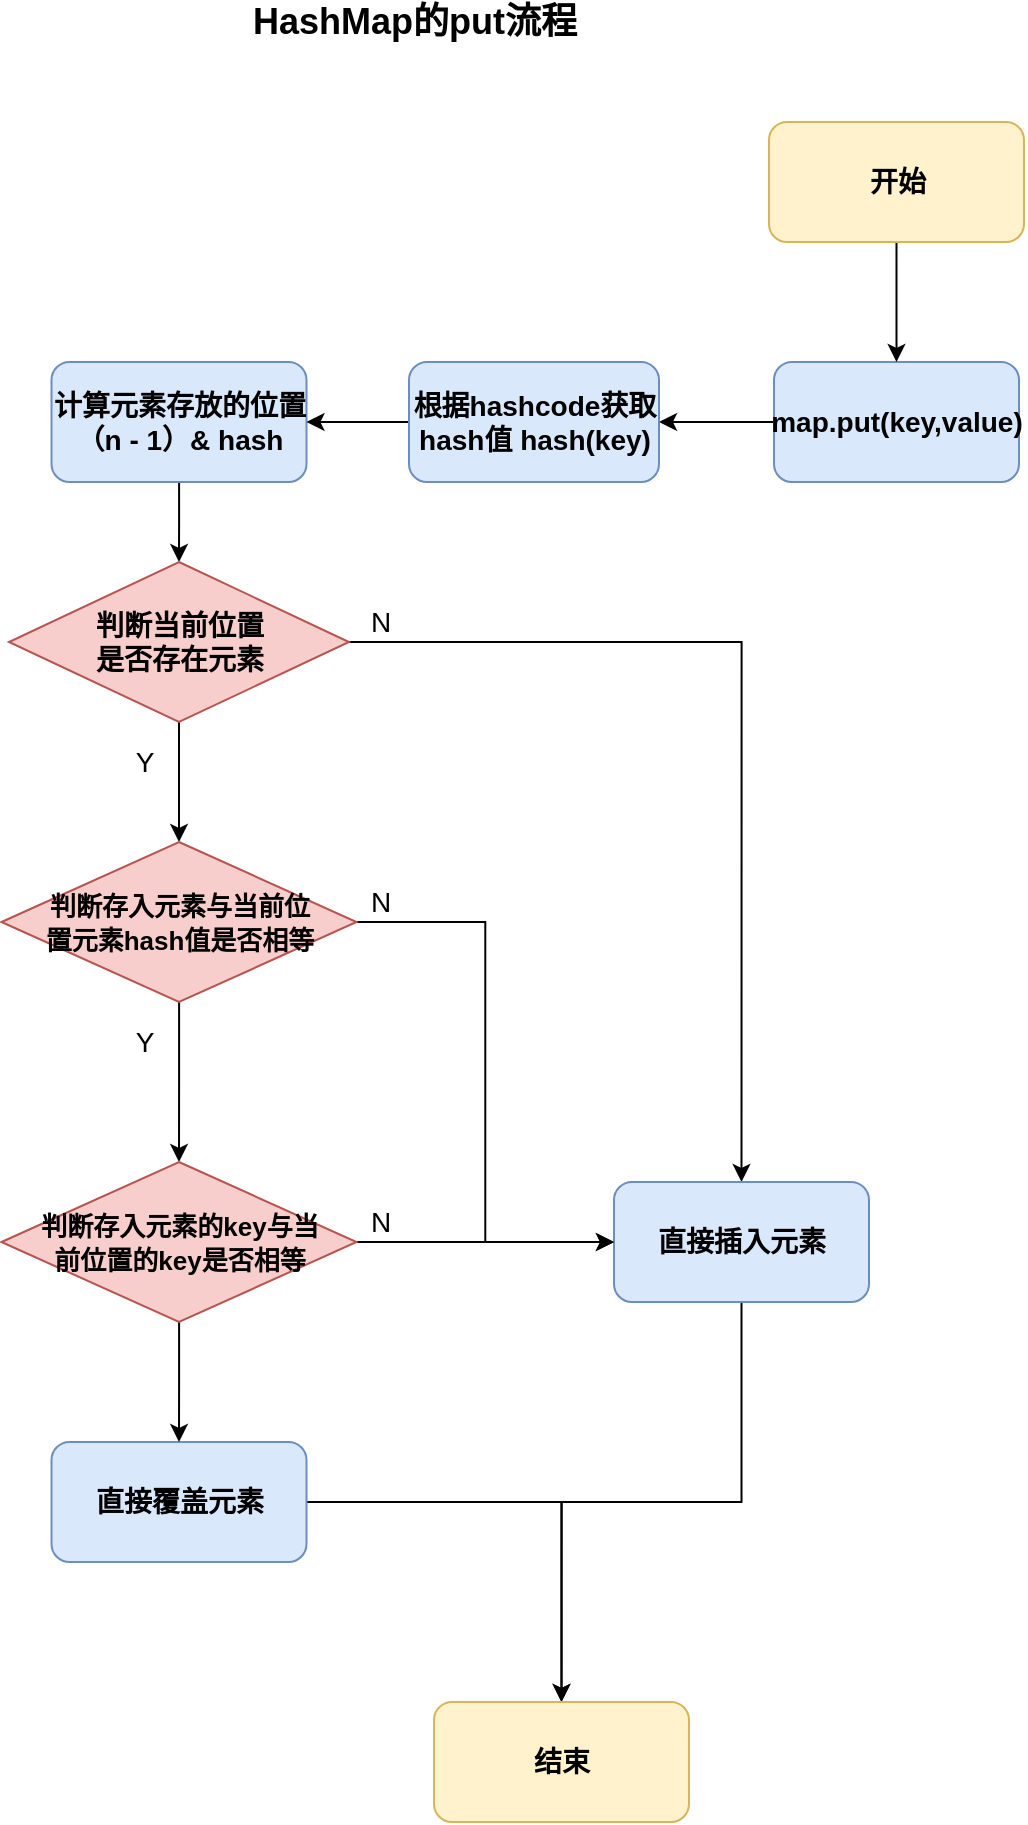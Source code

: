 <mxfile version="19.0.0" type="github">
  <diagram id="WBBzrLVB4H3pHpH7rxZI" name="Page-1">
    <mxGraphModel dx="1422" dy="762" grid="1" gridSize="10" guides="1" tooltips="1" connect="1" arrows="1" fold="1" page="1" pageScale="1" pageWidth="2339" pageHeight="3300" math="0" shadow="0">
      <root>
        <mxCell id="0" />
        <mxCell id="1" parent="0" />
        <mxCell id="qMlEdyEDlKEKImTxNxm0-36" style="edgeStyle=orthogonalEdgeStyle;rounded=0;orthogonalLoop=1;jettySize=auto;html=1;exitX=0;exitY=0.5;exitDx=0;exitDy=0;entryX=1;entryY=0.5;entryDx=0;entryDy=0;fontSize=13;" parent="1" source="qMlEdyEDlKEKImTxNxm0-1" target="qMlEdyEDlKEKImTxNxm0-4" edge="1">
          <mxGeometry relative="1" as="geometry" />
        </mxCell>
        <mxCell id="qMlEdyEDlKEKImTxNxm0-1" value="&lt;font style=&quot;font-size: 14px;&quot;&gt;&lt;b&gt;map.put(key,value)&lt;/b&gt;&lt;/font&gt;" style="rounded=1;whiteSpace=wrap;html=1;fillColor=#dae8fc;strokeColor=#6c8ebf;" parent="1" vertex="1">
          <mxGeometry x="800" y="330" width="122.5" height="60" as="geometry" />
        </mxCell>
        <mxCell id="qMlEdyEDlKEKImTxNxm0-2" value="&lt;font style=&quot;font-size: 18px;&quot;&gt;&lt;b&gt;HashMap的put流程&lt;/b&gt;&lt;/font&gt;" style="text;html=1;align=center;verticalAlign=middle;resizable=0;points=[];autosize=1;strokeColor=none;fillColor=none;" parent="1" vertex="1">
          <mxGeometry x="530" y="150" width="180" height="20" as="geometry" />
        </mxCell>
        <mxCell id="qMlEdyEDlKEKImTxNxm0-7" value="" style="edgeStyle=orthogonalEdgeStyle;rounded=0;orthogonalLoop=1;jettySize=auto;html=1;fontSize=14;" parent="1" source="qMlEdyEDlKEKImTxNxm0-3" target="qMlEdyEDlKEKImTxNxm0-6" edge="1">
          <mxGeometry relative="1" as="geometry" />
        </mxCell>
        <mxCell id="qMlEdyEDlKEKImTxNxm0-3" value="&lt;font style=&quot;font-size: 14px;&quot;&gt;&lt;b&gt;计算元素存放的位置&lt;br&gt;（n - 1）&amp;amp; hash&lt;/b&gt;&lt;/font&gt;" style="rounded=1;whiteSpace=wrap;html=1;fillColor=#dae8fc;strokeColor=#6c8ebf;" parent="1" vertex="1">
          <mxGeometry x="438.75" y="330" width="127.5" height="60" as="geometry" />
        </mxCell>
        <mxCell id="qMlEdyEDlKEKImTxNxm0-8" style="edgeStyle=orthogonalEdgeStyle;rounded=0;orthogonalLoop=1;jettySize=auto;html=1;exitX=0;exitY=0.5;exitDx=0;exitDy=0;fontSize=14;" parent="1" source="qMlEdyEDlKEKImTxNxm0-4" target="qMlEdyEDlKEKImTxNxm0-3" edge="1">
          <mxGeometry relative="1" as="geometry" />
        </mxCell>
        <mxCell id="qMlEdyEDlKEKImTxNxm0-4" value="&lt;font style=&quot;font-size: 14px;&quot;&gt;&lt;b&gt;根据hashcode获取hash值 hash(key)&lt;/b&gt;&lt;/font&gt;" style="rounded=1;whiteSpace=wrap;html=1;fillColor=#dae8fc;strokeColor=#6c8ebf;" parent="1" vertex="1">
          <mxGeometry x="617.5" y="330" width="125" height="60" as="geometry" />
        </mxCell>
        <mxCell id="qMlEdyEDlKEKImTxNxm0-11" style="edgeStyle=orthogonalEdgeStyle;rounded=0;orthogonalLoop=1;jettySize=auto;html=1;entryX=0.5;entryY=0;entryDx=0;entryDy=0;fontSize=14;" parent="1" source="qMlEdyEDlKEKImTxNxm0-6" target="qMlEdyEDlKEKImTxNxm0-10" edge="1">
          <mxGeometry relative="1" as="geometry" />
        </mxCell>
        <mxCell id="qMlEdyEDlKEKImTxNxm0-16" style="edgeStyle=orthogonalEdgeStyle;rounded=0;orthogonalLoop=1;jettySize=auto;html=1;entryX=0.5;entryY=0;entryDx=0;entryDy=0;fontSize=13;" parent="1" source="qMlEdyEDlKEKImTxNxm0-6" target="qMlEdyEDlKEKImTxNxm0-15" edge="1">
          <mxGeometry relative="1" as="geometry" />
        </mxCell>
        <mxCell id="qMlEdyEDlKEKImTxNxm0-6" value="&lt;b style=&quot;&quot;&gt;判断当前位置&lt;br&gt;是否存在元素&lt;/b&gt;" style="rhombus;whiteSpace=wrap;html=1;fontSize=14;fillColor=#f8cecc;strokeColor=#b85450;" parent="1" vertex="1">
          <mxGeometry x="417.5" y="430" width="170" height="80" as="geometry" />
        </mxCell>
        <mxCell id="qMlEdyEDlKEKImTxNxm0-33" style="edgeStyle=orthogonalEdgeStyle;rounded=0;orthogonalLoop=1;jettySize=auto;html=1;entryX=0.5;entryY=0;entryDx=0;entryDy=0;fontSize=13;" parent="1" source="qMlEdyEDlKEKImTxNxm0-10" target="qMlEdyEDlKEKImTxNxm0-31" edge="1">
          <mxGeometry relative="1" as="geometry" />
        </mxCell>
        <mxCell id="qMlEdyEDlKEKImTxNxm0-10" value="&lt;span style=&quot;font-size: 14px;&quot;&gt;&lt;b&gt;直接插入元素&lt;/b&gt;&lt;/span&gt;" style="rounded=1;whiteSpace=wrap;html=1;fillColor=#dae8fc;strokeColor=#6c8ebf;" parent="1" vertex="1">
          <mxGeometry x="720" y="740" width="127.5" height="60" as="geometry" />
        </mxCell>
        <mxCell id="qMlEdyEDlKEKImTxNxm0-13" value="N" style="text;html=1;align=center;verticalAlign=middle;resizable=0;points=[];autosize=1;strokeColor=none;fillColor=none;fontSize=14;" parent="1" vertex="1">
          <mxGeometry x="587.5" y="450" width="30" height="20" as="geometry" />
        </mxCell>
        <mxCell id="qMlEdyEDlKEKImTxNxm0-24" style="edgeStyle=orthogonalEdgeStyle;rounded=0;orthogonalLoop=1;jettySize=auto;html=1;entryX=0.5;entryY=0;entryDx=0;entryDy=0;fontSize=13;" parent="1" source="qMlEdyEDlKEKImTxNxm0-15" target="qMlEdyEDlKEKImTxNxm0-23" edge="1">
          <mxGeometry relative="1" as="geometry" />
        </mxCell>
        <mxCell id="qMlEdyEDlKEKImTxNxm0-25" style="edgeStyle=orthogonalEdgeStyle;rounded=0;orthogonalLoop=1;jettySize=auto;html=1;entryX=0;entryY=0.5;entryDx=0;entryDy=0;fontSize=13;" parent="1" source="qMlEdyEDlKEKImTxNxm0-15" target="qMlEdyEDlKEKImTxNxm0-10" edge="1">
          <mxGeometry relative="1" as="geometry" />
        </mxCell>
        <mxCell id="qMlEdyEDlKEKImTxNxm0-15" value="&lt;b style=&quot;font-size: 13px;&quot;&gt;判断存入元素与当前位&lt;br&gt;置元素hash值是否相等&lt;/b&gt;" style="rhombus;whiteSpace=wrap;html=1;fontSize=14;fillColor=#f8cecc;strokeColor=#b85450;" parent="1" vertex="1">
          <mxGeometry x="413.75" y="570" width="177.5" height="80" as="geometry" />
        </mxCell>
        <mxCell id="qMlEdyEDlKEKImTxNxm0-17" value="Y" style="text;html=1;align=center;verticalAlign=middle;resizable=0;points=[];autosize=1;strokeColor=none;fillColor=none;fontSize=14;" parent="1" vertex="1">
          <mxGeometry x="475" y="520" width="20" height="20" as="geometry" />
        </mxCell>
        <mxCell id="qMlEdyEDlKEKImTxNxm0-21" value="N" style="text;html=1;align=center;verticalAlign=middle;resizable=0;points=[];autosize=1;strokeColor=none;fillColor=none;fontSize=14;" parent="1" vertex="1">
          <mxGeometry x="587.5" y="590" width="30" height="20" as="geometry" />
        </mxCell>
        <mxCell id="qMlEdyEDlKEKImTxNxm0-32" style="edgeStyle=orthogonalEdgeStyle;rounded=0;orthogonalLoop=1;jettySize=auto;html=1;fontSize=13;" parent="1" source="qMlEdyEDlKEKImTxNxm0-22" target="qMlEdyEDlKEKImTxNxm0-31" edge="1">
          <mxGeometry relative="1" as="geometry" />
        </mxCell>
        <mxCell id="qMlEdyEDlKEKImTxNxm0-22" value="&lt;span style=&quot;font-size: 14px;&quot;&gt;&lt;b&gt;直接覆盖元素&lt;/b&gt;&lt;/span&gt;" style="rounded=1;whiteSpace=wrap;html=1;fillColor=#dae8fc;strokeColor=#6c8ebf;" parent="1" vertex="1">
          <mxGeometry x="438.75" y="870" width="127.5" height="60" as="geometry" />
        </mxCell>
        <mxCell id="qMlEdyEDlKEKImTxNxm0-28" style="edgeStyle=orthogonalEdgeStyle;rounded=0;orthogonalLoop=1;jettySize=auto;html=1;entryX=0;entryY=0.5;entryDx=0;entryDy=0;fontSize=13;" parent="1" source="qMlEdyEDlKEKImTxNxm0-23" target="qMlEdyEDlKEKImTxNxm0-10" edge="1">
          <mxGeometry relative="1" as="geometry" />
        </mxCell>
        <mxCell id="qMlEdyEDlKEKImTxNxm0-30" style="edgeStyle=orthogonalEdgeStyle;rounded=0;orthogonalLoop=1;jettySize=auto;html=1;entryX=0.5;entryY=0;entryDx=0;entryDy=0;fontSize=13;" parent="1" source="qMlEdyEDlKEKImTxNxm0-23" target="qMlEdyEDlKEKImTxNxm0-22" edge="1">
          <mxGeometry relative="1" as="geometry" />
        </mxCell>
        <mxCell id="qMlEdyEDlKEKImTxNxm0-23" value="&lt;span style=&quot;font-size: 13px;&quot;&gt;&lt;b&gt;判断存入元素的key与当&lt;br&gt;前位置的key是否相等&lt;br&gt;&lt;/b&gt;&lt;/span&gt;" style="rhombus;whiteSpace=wrap;html=1;fontSize=14;fillColor=#f8cecc;strokeColor=#b85450;" parent="1" vertex="1">
          <mxGeometry x="413.75" y="730" width="177.5" height="80" as="geometry" />
        </mxCell>
        <mxCell id="qMlEdyEDlKEKImTxNxm0-26" value="Y" style="text;html=1;align=center;verticalAlign=middle;resizable=0;points=[];autosize=1;strokeColor=none;fillColor=none;fontSize=14;" parent="1" vertex="1">
          <mxGeometry x="475" y="660" width="20" height="20" as="geometry" />
        </mxCell>
        <mxCell id="qMlEdyEDlKEKImTxNxm0-29" value="N" style="text;html=1;align=center;verticalAlign=middle;resizable=0;points=[];autosize=1;strokeColor=none;fillColor=none;fontSize=14;" parent="1" vertex="1">
          <mxGeometry x="587.5" y="750" width="30" height="20" as="geometry" />
        </mxCell>
        <mxCell id="qMlEdyEDlKEKImTxNxm0-31" value="&lt;span style=&quot;font-size: 14px;&quot;&gt;&lt;b&gt;结束&lt;/b&gt;&lt;/span&gt;" style="rounded=1;whiteSpace=wrap;html=1;fillColor=#fff2cc;strokeColor=#d6b656;" parent="1" vertex="1">
          <mxGeometry x="630" y="1000" width="127.5" height="60" as="geometry" />
        </mxCell>
        <mxCell id="qMlEdyEDlKEKImTxNxm0-35" value="" style="edgeStyle=orthogonalEdgeStyle;rounded=0;orthogonalLoop=1;jettySize=auto;html=1;fontSize=13;" parent="1" source="qMlEdyEDlKEKImTxNxm0-34" target="qMlEdyEDlKEKImTxNxm0-1" edge="1">
          <mxGeometry relative="1" as="geometry" />
        </mxCell>
        <mxCell id="qMlEdyEDlKEKImTxNxm0-34" value="&lt;span style=&quot;font-size: 14px;&quot;&gt;&lt;b&gt;开始&lt;/b&gt;&lt;/span&gt;" style="rounded=1;whiteSpace=wrap;html=1;fillColor=#fff2cc;strokeColor=#d6b656;" parent="1" vertex="1">
          <mxGeometry x="797.5" y="210" width="127.5" height="60" as="geometry" />
        </mxCell>
      </root>
    </mxGraphModel>
  </diagram>
</mxfile>
